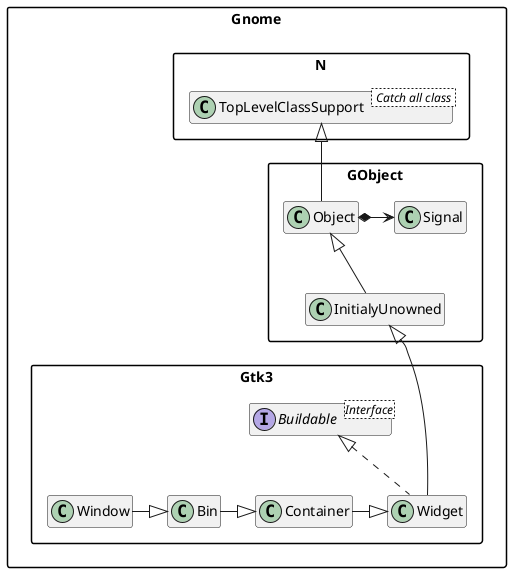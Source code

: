 @startuml
'scale 0.8
skinparam packageStyle rectangle
set namespaceSeparator ::
hide members

'Class and interface decorations
class Gnome::N::TopLevelClassSupport < Catch all class >
Interface Gnome::Gtk3::Buildable <Interface>
'Interface Gnome::Gtk3::ColorChooser <Interface>
'Interface Gnome::Gtk3::AppChooser <Interface>

'Class connections
Gnome::N::TopLevelClassSupport <|-- Gnome::GObject::Object
Gnome::GObject::Object <|-- Gnome::GObject::InitialyUnowned
Gnome::GObject::Object *-> Gnome::GObject::Signal

Gnome::GObject::InitialyUnowned <|--- Gnome::Gtk3::Widget

class Gnome::Gtk3::Widget implements Gnome::Gtk3::Buildable
Gnome::Gtk3::Window -|> Gnome::Gtk3::Bin
Gnome::Gtk3::Bin -|> Gnome::Gtk3::Container
Gnome::Gtk3::Container -|> Gnome::Gtk3::Widget

'Gnome::Gtk3::Window <|- Gnome::Gtk3::Dialog

'Gnome::Gtk3::Dialog <|-- Gnome::Gtk3::AboutDialog
'Gnome::Gtk3::Dialog <|-- Gnome::Gtk3::ColorChooserDialog
'Gnome::Gtk3::Dialog <|-- Gnome::Gtk3::FileChooserDialog
'Gnome::Gtk3::Dialog <|-- Gnome::Gtk3::MessageDialog
'Gnome::Gtk3::Dialog <|-- Gnome::Gtk3::AppChooserDialog
'Gnome::Gtk3::Dialog <|-- Gnome::Gtk3::FontChooserDialog
'Gnome::Gtk3::Dialog <|-- Gnome::Gtk3::RecentChooserDialog

'Interface connections
'Gnome::Gtk3::ColorChooser <|- Gnome::Gtk3::ColorChooserDialog
'Gnome::Gtk3::AppChooser <|- Gnome::Gtk3::AppChooserDialog

'Some hidden connections
'Gnome::GObject <--[hidden]- Gnome::Gtk3
@enduml
